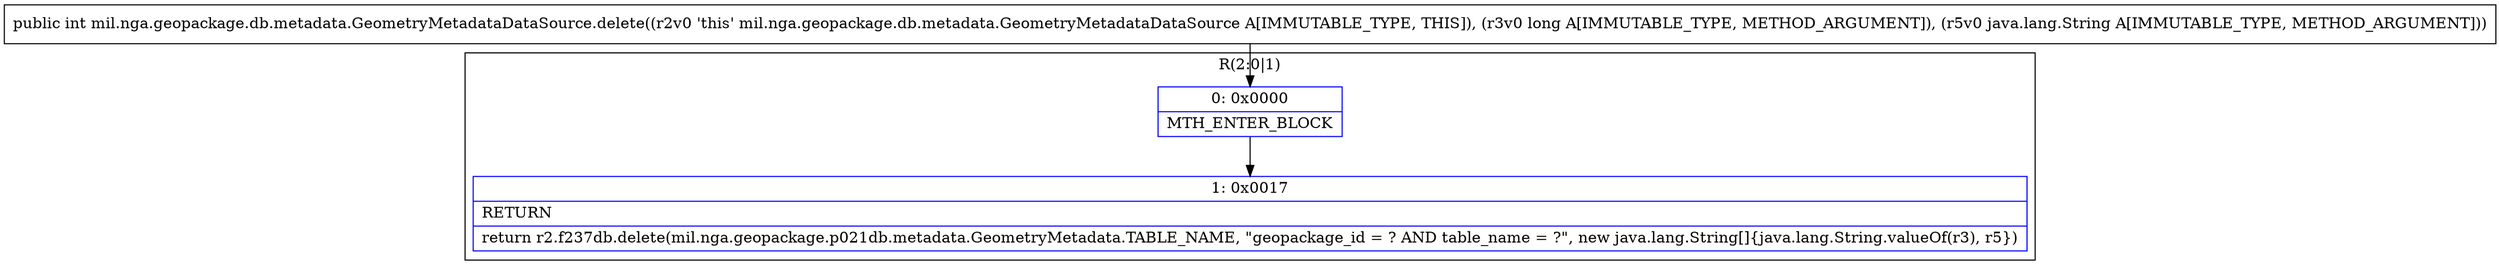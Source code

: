 digraph "CFG formil.nga.geopackage.db.metadata.GeometryMetadataDataSource.delete(JLjava\/lang\/String;)I" {
subgraph cluster_Region_721355834 {
label = "R(2:0|1)";
node [shape=record,color=blue];
Node_0 [shape=record,label="{0\:\ 0x0000|MTH_ENTER_BLOCK\l}"];
Node_1 [shape=record,label="{1\:\ 0x0017|RETURN\l|return r2.f237db.delete(mil.nga.geopackage.p021db.metadata.GeometryMetadata.TABLE_NAME, \"geopackage_id = ? AND table_name = ?\", new java.lang.String[]\{java.lang.String.valueOf(r3), r5\})\l}"];
}
MethodNode[shape=record,label="{public int mil.nga.geopackage.db.metadata.GeometryMetadataDataSource.delete((r2v0 'this' mil.nga.geopackage.db.metadata.GeometryMetadataDataSource A[IMMUTABLE_TYPE, THIS]), (r3v0 long A[IMMUTABLE_TYPE, METHOD_ARGUMENT]), (r5v0 java.lang.String A[IMMUTABLE_TYPE, METHOD_ARGUMENT])) }"];
MethodNode -> Node_0;
Node_0 -> Node_1;
}

